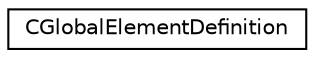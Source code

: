digraph G
{
  edge [fontname="Helvetica",fontsize="10",labelfontname="Helvetica",labelfontsize="10"];
  node [fontname="Helvetica",fontsize="10",shape=record];
  rankdir="LR";
  Node1 [label="CGlobalElementDefinition",height=0.2,width=0.4,color="black", fillcolor="white", style="filled",URL="$class_c_global_element_definition.html"];
}
